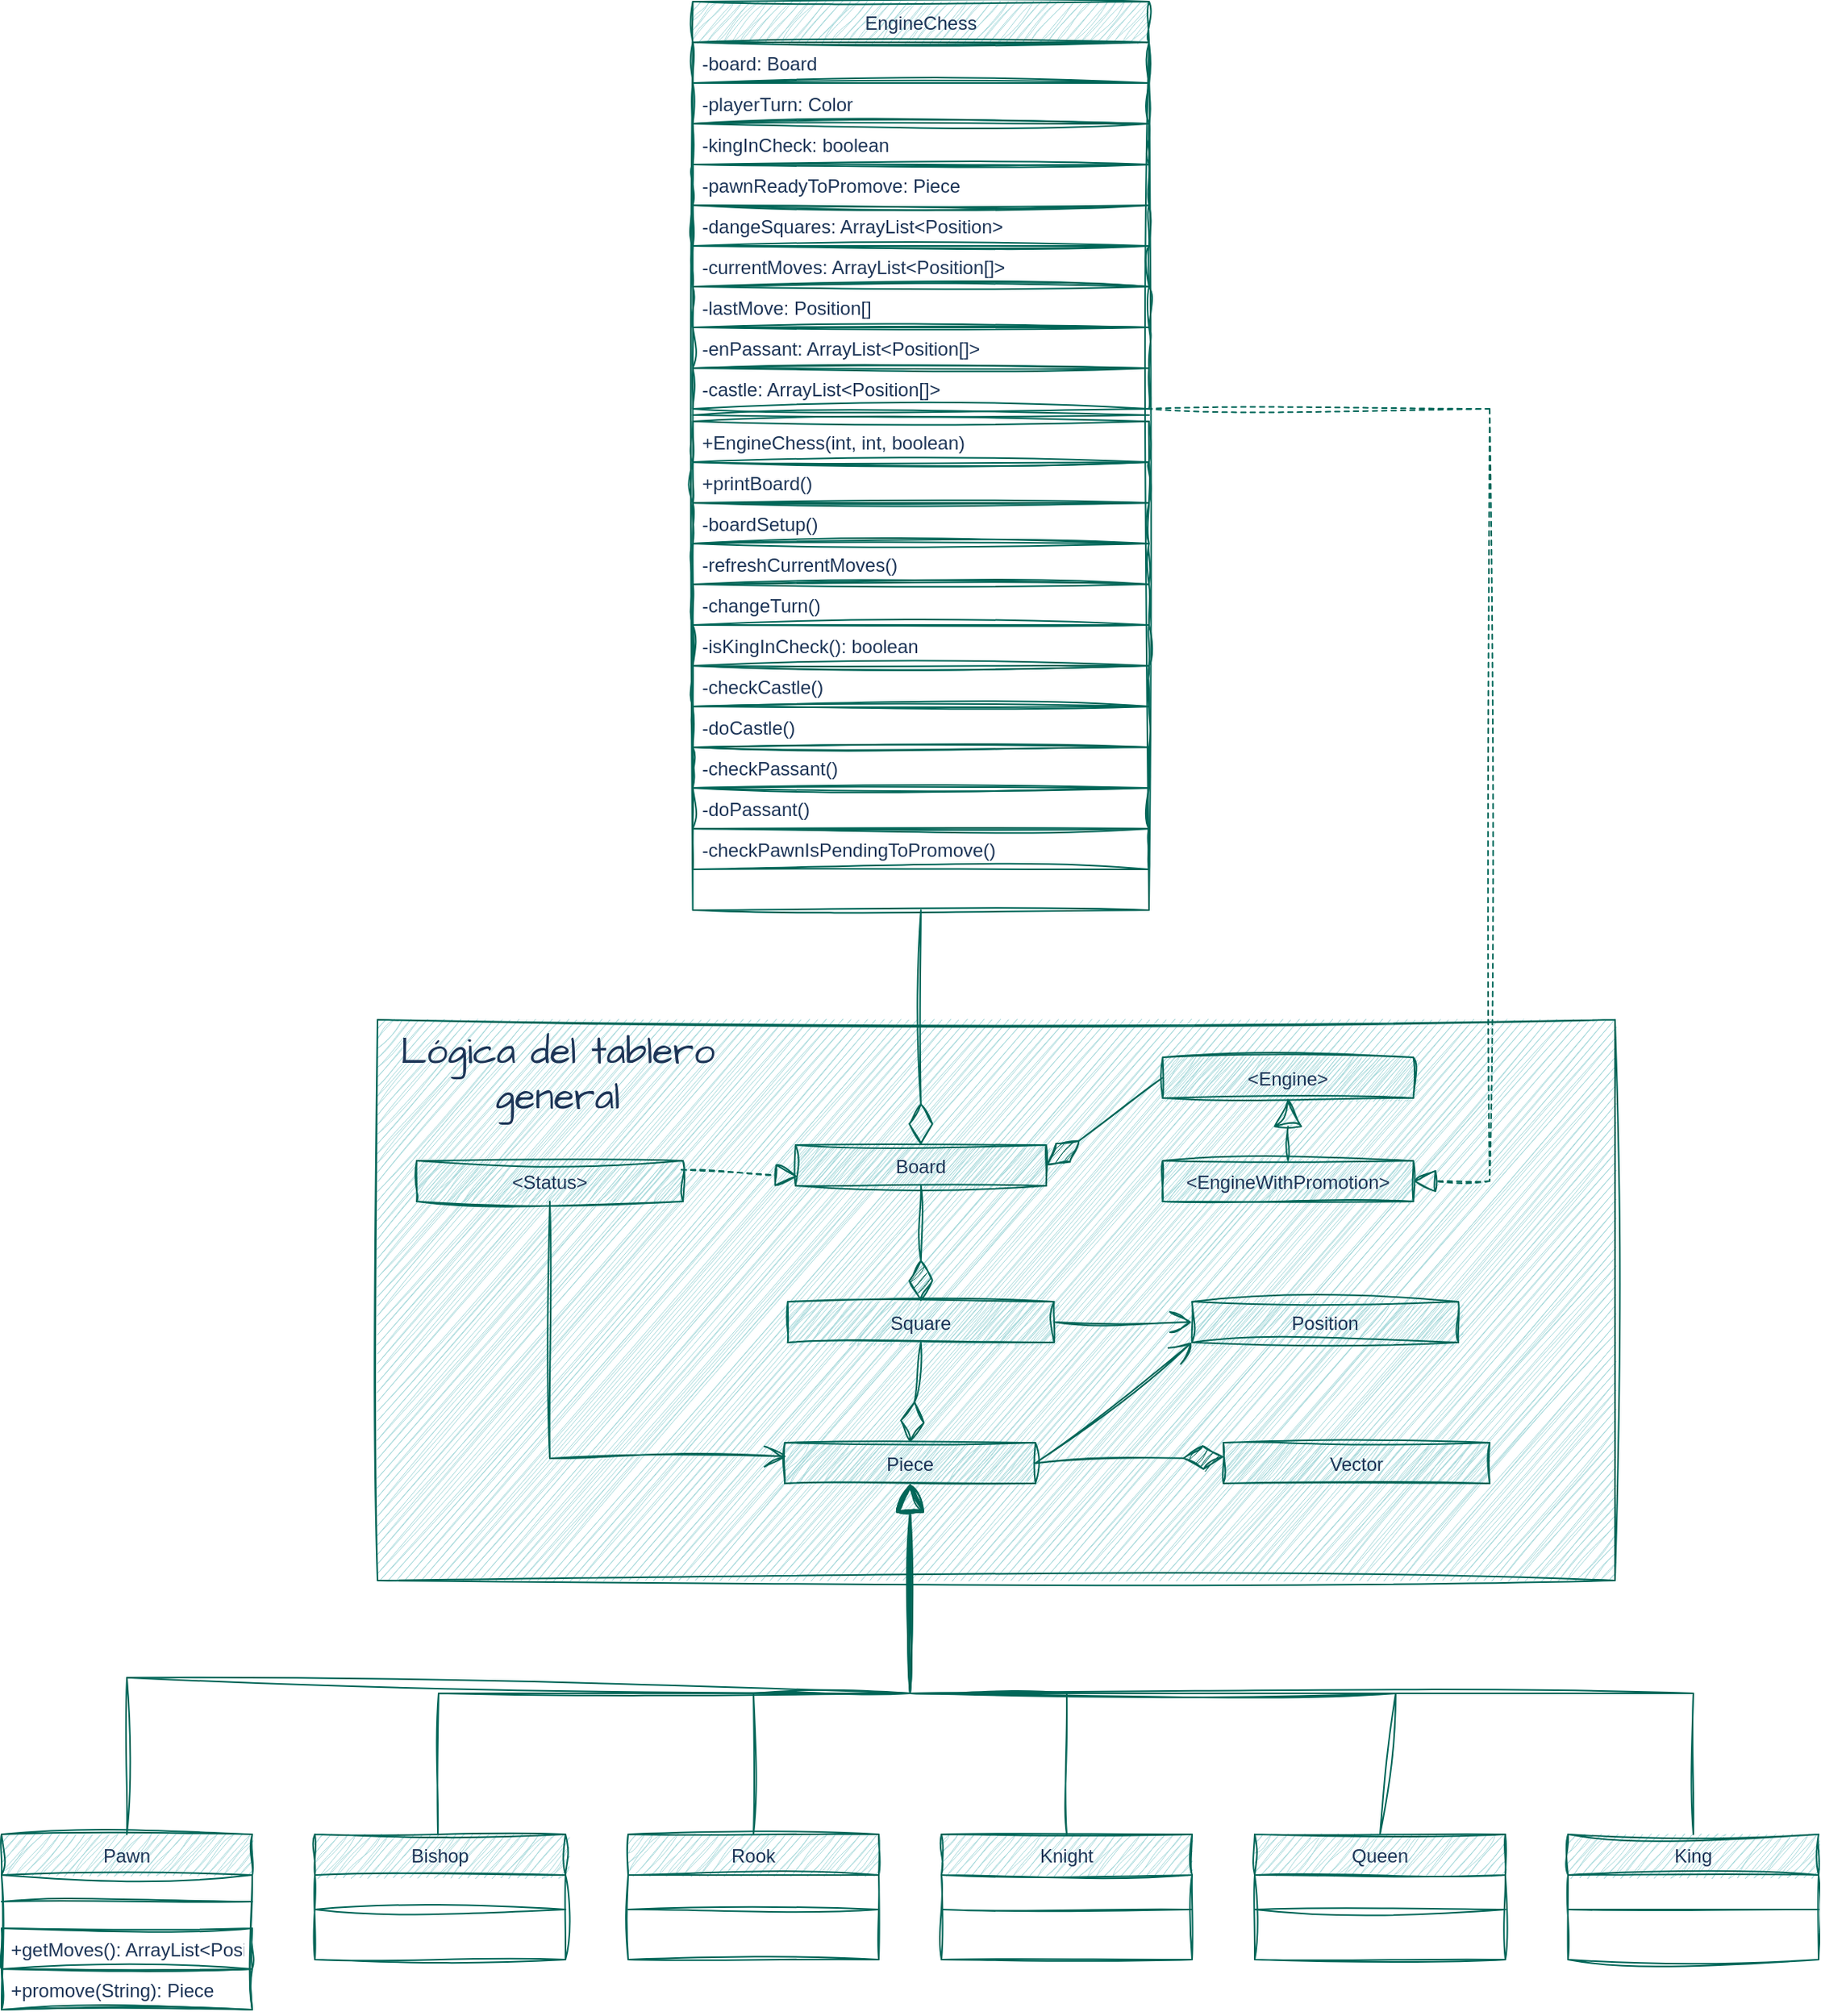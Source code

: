 <mxfile version="24.4.8" type="github">
  <diagram id="C5RBs43oDa-KdzZeNtuy" name="Page-1">
    <mxGraphModel dx="1195" dy="2960" grid="1" gridSize="10" guides="1" tooltips="1" connect="1" arrows="1" fold="1" page="1" pageScale="1" pageWidth="827" pageHeight="1169" math="0" shadow="0">
      <root>
        <mxCell id="WIyWlLk6GJQsqaUBKTNV-0" />
        <mxCell id="WIyWlLk6GJQsqaUBKTNV-1" parent="WIyWlLk6GJQsqaUBKTNV-0" />
        <mxCell id="RRcPQt79kSkmYTHiTDWC-53" value="" style="rounded=0;whiteSpace=wrap;html=1;sketch=1;hachureGap=4;jiggle=2;curveFitting=1;fontFamily=Architects Daughter;fontSource=https%3A%2F%2Ffonts.googleapis.com%2Fcss%3Ffamily%3DArchitects%2BDaughter;labelBackgroundColor=none;fillColor=#A8DADC;strokeColor=#006658;fontColor=#1D3557;" vertex="1" parent="WIyWlLk6GJQsqaUBKTNV-1">
          <mxGeometry x="490" y="-940" width="790" height="358" as="geometry" />
        </mxCell>
        <mxCell id="zkfFHV4jXpPFQw0GAbJ--6" value="Piece" style="swimlane;fontStyle=0;align=center;verticalAlign=top;childLayout=stackLayout;horizontal=1;startSize=26;horizontalStack=0;resizeParent=1;resizeLast=0;collapsible=1;marginBottom=0;rounded=0;shadow=0;strokeWidth=1;labelBackgroundColor=none;fillColor=#A8DADC;strokeColor=#006658;fontColor=#1D3557;sketch=1;curveFitting=1;jiggle=2;" parent="WIyWlLk6GJQsqaUBKTNV-1" vertex="1" collapsed="1">
          <mxGeometry x="750" y="-670" width="160" height="26" as="geometry">
            <mxRectangle x="750" y="-670" width="190" height="268" as="alternateBounds" />
          </mxGeometry>
        </mxCell>
        <mxCell id="30" value="-color: Color" style="text;align=left;verticalAlign=top;spacingLeft=4;spacingRight=4;overflow=hidden;rotatable=0;points=[[0,0.5],[1,0.5]];portConstraint=eastwest;rounded=0;shadow=0;html=0;labelBackgroundColor=none;fontColor=#1D3557;sketch=1;curveFitting=1;jiggle=2;" parent="zkfFHV4jXpPFQw0GAbJ--6" vertex="1">
          <mxGeometry y="26" width="190" height="26" as="geometry" />
        </mxCell>
        <mxCell id="NqPf7y32PGqAoRuXFsSh-2" value="-simbology: String[]" style="text;align=left;verticalAlign=top;spacingLeft=4;spacingRight=4;overflow=hidden;rotatable=0;points=[[0,0.5],[1,0.5]];portConstraint=eastwest;rounded=0;shadow=0;html=0;labelBackgroundColor=none;fontColor=#1D3557;sketch=1;curveFitting=1;jiggle=2;" parent="zkfFHV4jXpPFQw0GAbJ--6" vertex="1">
          <mxGeometry y="52" width="190" height="26" as="geometry" />
        </mxCell>
        <mxCell id="qDr4SndlKKc7MKBFsgg5-56" value="-statusboard: Board" style="text;align=left;verticalAlign=top;spacingLeft=4;spacingRight=4;overflow=hidden;rotatable=0;points=[[0,0.5],[1,0.5]];portConstraint=eastwest;rounded=0;shadow=0;html=0;labelBackgroundColor=none;fontColor=#1D3557;sketch=1;curveFitting=1;jiggle=2;" parent="zkfFHV4jXpPFQw0GAbJ--6" vertex="1">
          <mxGeometry y="78" width="190" height="26" as="geometry" />
        </mxCell>
        <mxCell id="qDr4SndlKKc7MKBFsgg5-57" value="-position: Position" style="text;align=left;verticalAlign=top;spacingLeft=4;spacingRight=4;overflow=hidden;rotatable=0;points=[[0,0.5],[1,0.5]];portConstraint=eastwest;rounded=0;shadow=0;html=0;labelBackgroundColor=none;fontColor=#1D3557;sketch=1;curveFitting=1;jiggle=2;" parent="zkfFHV4jXpPFQw0GAbJ--6" vertex="1">
          <mxGeometry y="104" width="190" height="26" as="geometry" />
        </mxCell>
        <mxCell id="qDr4SndlKKc7MKBFsgg5-58" value="-vectors: ArrayList&lt;Vector&gt;" style="text;align=left;verticalAlign=top;spacingLeft=4;spacingRight=4;overflow=hidden;rotatable=0;points=[[0,0.5],[1,0.5]];portConstraint=eastwest;rounded=0;shadow=0;html=0;labelBackgroundColor=none;fontColor=#1D3557;sketch=1;curveFitting=1;jiggle=2;" parent="zkfFHV4jXpPFQw0GAbJ--6" vertex="1">
          <mxGeometry y="130" width="190" height="26" as="geometry" />
        </mxCell>
        <mxCell id="zkfFHV4jXpPFQw0GAbJ--9" value="" style="line;html=1;strokeWidth=1;align=left;verticalAlign=middle;spacingTop=-1;spacingLeft=3;spacingRight=3;rotatable=0;labelPosition=right;points=[];portConstraint=eastwest;labelBackgroundColor=none;fillColor=#A8DADC;strokeColor=#457B9D;fontColor=#1D3557;sketch=1;curveFitting=1;jiggle=2;" parent="zkfFHV4jXpPFQw0GAbJ--6" vertex="1">
          <mxGeometry y="156" width="190" height="8" as="geometry" />
        </mxCell>
        <mxCell id="epCRdVDOBYEAEhAt-mdH-18" value="-setInitialPosition()" style="text;align=left;verticalAlign=top;spacingLeft=4;spacingRight=4;overflow=hidden;rotatable=0;points=[[0,0.5],[1,0.5]];portConstraint=eastwest;rounded=0;shadow=0;html=0;labelBackgroundColor=none;fontColor=#1D3557;sketch=1;curveFitting=1;jiggle=2;" parent="zkfFHV4jXpPFQw0GAbJ--6" vertex="1">
          <mxGeometry y="164" width="190" height="26" as="geometry" />
        </mxCell>
        <mxCell id="qDr4SndlKKc7MKBFsgg5-60" value="-setPosition()" style="text;align=left;verticalAlign=top;spacingLeft=4;spacingRight=4;overflow=hidden;rotatable=0;points=[[0,0.5],[1,0.5]];portConstraint=eastwest;rounded=0;shadow=0;html=0;labelBackgroundColor=none;fontColor=#1D3557;sketch=1;curveFitting=1;jiggle=2;" parent="zkfFHV4jXpPFQw0GAbJ--6" vertex="1">
          <mxGeometry y="190" width="190" height="26" as="geometry" />
        </mxCell>
        <mxCell id="31" value="-getMoves(): ArrayList&lt;Position&gt;" style="text;align=left;verticalAlign=top;spacingLeft=4;spacingRight=4;overflow=hidden;rotatable=0;points=[[0,0.5],[1,0.5]];portConstraint=eastwest;rounded=0;shadow=0;html=0;labelBackgroundColor=none;fontColor=#1D3557;sketch=1;curveFitting=1;jiggle=2;" parent="zkfFHV4jXpPFQw0GAbJ--6" vertex="1">
          <mxGeometry y="216" width="190" height="26" as="geometry" />
        </mxCell>
        <mxCell id="qDr4SndlKKc7MKBFsgg5-61" value="-toString(): String" style="text;align=left;verticalAlign=top;spacingLeft=4;spacingRight=4;overflow=hidden;rotatable=0;points=[[0,0.5],[1,0.5]];portConstraint=eastwest;rounded=0;shadow=0;html=0;labelBackgroundColor=none;fontColor=#1D3557;sketch=1;curveFitting=1;jiggle=2;" parent="zkfFHV4jXpPFQw0GAbJ--6" vertex="1">
          <mxGeometry y="242" width="190" height="26" as="geometry" />
        </mxCell>
        <mxCell id="zkfFHV4jXpPFQw0GAbJ--13" value="Square" style="swimlane;fontStyle=0;align=center;verticalAlign=top;childLayout=stackLayout;horizontal=1;startSize=26;horizontalStack=0;resizeParent=1;resizeLast=0;collapsible=1;marginBottom=0;rounded=0;shadow=0;strokeWidth=1;labelBackgroundColor=none;fillColor=#A8DADC;strokeColor=#006658;fontColor=#1D3557;sketch=1;curveFitting=1;jiggle=2;" parent="WIyWlLk6GJQsqaUBKTNV-1" vertex="1" collapsed="1">
          <mxGeometry x="751.88" y="-760" width="170" height="26" as="geometry">
            <mxRectangle x="751.88" y="-760" width="230" height="198" as="alternateBounds" />
          </mxGeometry>
        </mxCell>
        <mxCell id="epCRdVDOBYEAEhAt-mdH-3" value="&amp;nbsp;-Position" style="text;html=1;align=left;verticalAlign=middle;whiteSpace=wrap;rounded=0;labelBackgroundColor=none;fontColor=#1D3557;sketch=1;curveFitting=1;jiggle=2;" parent="zkfFHV4jXpPFQw0GAbJ--13" vertex="1">
          <mxGeometry y="26" width="230" height="30" as="geometry" />
        </mxCell>
        <mxCell id="epCRdVDOBYEAEhAt-mdH-4" value="&amp;nbsp;-Piece" style="text;html=1;align=left;verticalAlign=middle;whiteSpace=wrap;rounded=0;labelBackgroundColor=none;fontColor=#1D3557;sketch=1;curveFitting=1;jiggle=2;" parent="zkfFHV4jXpPFQw0GAbJ--13" vertex="1">
          <mxGeometry y="56" width="230" height="30" as="geometry" />
        </mxCell>
        <mxCell id="zkfFHV4jXpPFQw0GAbJ--15" value="" style="line;html=1;strokeWidth=1;align=left;verticalAlign=middle;spacingTop=-1;spacingLeft=3;spacingRight=3;rotatable=0;labelPosition=right;points=[];portConstraint=eastwest;labelBackgroundColor=none;fillColor=#A8DADC;strokeColor=#457B9D;fontColor=#1D3557;sketch=1;curveFitting=1;jiggle=2;" parent="zkfFHV4jXpPFQw0GAbJ--13" vertex="1">
          <mxGeometry y="86" width="230" height="8" as="geometry" />
        </mxCell>
        <mxCell id="NqPf7y32PGqAoRuXFsSh-16" value="-removePiece(): Piece" style="text;align=left;verticalAlign=top;spacingLeft=4;spacingRight=4;overflow=hidden;rotatable=0;points=[[0,0.5],[1,0.5]];portConstraint=eastwest;rounded=0;shadow=0;html=0;labelBackgroundColor=none;fontColor=#1D3557;sketch=1;curveFitting=1;jiggle=2;" parent="zkfFHV4jXpPFQw0GAbJ--13" vertex="1">
          <mxGeometry y="94" width="230" height="26" as="geometry" />
        </mxCell>
        <mxCell id="qDr4SndlKKc7MKBFsgg5-109" value="-colorPieceOccuped(): Color" style="text;align=left;verticalAlign=top;spacingLeft=4;spacingRight=4;overflow=hidden;rotatable=0;points=[[0,0.5],[1,0.5]];portConstraint=eastwest;rounded=0;shadow=0;html=0;labelBackgroundColor=none;fontColor=#1D3557;sketch=1;curveFitting=1;jiggle=2;" parent="zkfFHV4jXpPFQw0GAbJ--13" vertex="1">
          <mxGeometry y="120" width="230" height="26" as="geometry" />
        </mxCell>
        <mxCell id="qDr4SndlKKc7MKBFsgg5-110" value="-getMovesOfPiece(): ArrayList&lt;Position&gt;" style="text;align=left;verticalAlign=top;spacingLeft=4;spacingRight=4;overflow=hidden;rotatable=0;points=[[0,0.5],[1,0.5]];portConstraint=eastwest;rounded=0;shadow=0;html=0;labelBackgroundColor=none;fontColor=#1D3557;sketch=1;curveFitting=1;jiggle=2;" parent="zkfFHV4jXpPFQw0GAbJ--13" vertex="1">
          <mxGeometry y="146" width="230" height="26" as="geometry" />
        </mxCell>
        <mxCell id="29" value="-toString()" style="text;align=left;verticalAlign=top;spacingLeft=4;spacingRight=4;overflow=hidden;rotatable=0;points=[[0,0.5],[1,0.5]];portConstraint=eastwest;rounded=0;shadow=0;html=0;labelBackgroundColor=none;fontColor=#1D3557;sketch=1;curveFitting=1;jiggle=2;" parent="zkfFHV4jXpPFQw0GAbJ--13" vertex="1">
          <mxGeometry y="172" width="230" height="26" as="geometry" />
        </mxCell>
        <mxCell id="zkfFHV4jXpPFQw0GAbJ--17" value="Board" style="swimlane;fontStyle=0;align=center;verticalAlign=top;childLayout=stackLayout;horizontal=1;startSize=26;horizontalStack=0;resizeParent=1;resizeLast=0;collapsible=1;marginBottom=0;rounded=0;shadow=0;strokeWidth=1;labelBackgroundColor=none;fillColor=#A8DADC;strokeColor=#006658;fontColor=#1D3557;sketch=1;curveFitting=1;jiggle=2;" parent="WIyWlLk6GJQsqaUBKTNV-1" vertex="1" collapsed="1">
          <mxGeometry x="756.88" y="-860" width="160" height="26" as="geometry">
            <mxRectangle x="555" y="-820" width="195" height="280" as="alternateBounds" />
          </mxGeometry>
        </mxCell>
        <mxCell id="zkfFHV4jXpPFQw0GAbJ--18" value="-squares: ArrayList&lt;Square&gt;" style="text;align=left;verticalAlign=top;spacingLeft=4;spacingRight=4;overflow=hidden;rotatable=0;points=[[0,0.5],[1,0.5]];portConstraint=eastwest;labelBackgroundColor=none;fontColor=#1D3557;sketch=1;curveFitting=1;jiggle=2;" parent="zkfFHV4jXpPFQw0GAbJ--17" vertex="1">
          <mxGeometry y="26" width="195" height="26" as="geometry" />
        </mxCell>
        <mxCell id="zkfFHV4jXpPFQw0GAbJ--23" value="" style="line;html=1;strokeWidth=1;align=left;verticalAlign=middle;spacingTop=-1;spacingLeft=3;spacingRight=3;rotatable=0;labelPosition=right;points=[];portConstraint=eastwest;labelBackgroundColor=none;fillColor=#A8DADC;strokeColor=#457B9D;fontColor=#1D3557;sketch=1;curveFitting=1;jiggle=2;" parent="zkfFHV4jXpPFQw0GAbJ--17" vertex="1">
          <mxGeometry y="52" width="195" height="8" as="geometry" />
        </mxCell>
        <mxCell id="qDr4SndlKKc7MKBFsgg5-113" value="+whoIsHere(): Color" style="text;align=left;verticalAlign=top;spacingLeft=4;spacingRight=4;overflow=hidden;rotatable=0;points=[[0,0.5],[1,0.5]];portConstraint=eastwest;rounded=0;shadow=0;html=0;labelBackgroundColor=none;fontColor=#1D3557;sketch=1;curveFitting=1;jiggle=2;" parent="zkfFHV4jXpPFQw0GAbJ--17" vertex="1">
          <mxGeometry y="60" width="195" height="26" as="geometry" />
        </mxCell>
        <mxCell id="qDr4SndlKKc7MKBFsgg5-114" value="+hasPosition(): Boolean" style="text;align=left;verticalAlign=top;spacingLeft=4;spacingRight=4;overflow=hidden;rotatable=0;points=[[0,0.5],[1,0.5]];portConstraint=eastwest;rounded=0;shadow=0;html=0;labelBackgroundColor=none;fontColor=#1D3557;sketch=1;curveFitting=1;jiggle=2;" parent="zkfFHV4jXpPFQw0GAbJ--17" vertex="1">
          <mxGeometry y="86" width="195" height="26" as="geometry" />
        </mxCell>
        <mxCell id="18" value="+putPiece()" style="text;align=left;verticalAlign=top;spacingLeft=4;spacingRight=4;overflow=hidden;rotatable=0;points=[[0,0.5],[1,0.5]];portConstraint=eastwest;rounded=0;shadow=0;html=0;labelBackgroundColor=none;fontColor=#1D3557;sketch=1;curveFitting=1;jiggle=2;" parent="zkfFHV4jXpPFQw0GAbJ--17" vertex="1">
          <mxGeometry y="112" width="195" height="26" as="geometry" />
        </mxCell>
        <mxCell id="NqPf7y32PGqAoRuXFsSh-12" value="+getMovesOfPiece(Position)" style="text;align=left;verticalAlign=top;spacingLeft=4;spacingRight=4;overflow=hidden;rotatable=0;points=[[0,0.5],[1,0.5]];portConstraint=eastwest;rounded=0;shadow=0;html=0;labelBackgroundColor=none;fontColor=#1D3557;sketch=1;curveFitting=1;jiggle=2;" parent="zkfFHV4jXpPFQw0GAbJ--17" vertex="1">
          <mxGeometry y="138" width="195" height="26" as="geometry" />
        </mxCell>
        <mxCell id="NqPf7y32PGqAoRuXFsSh-14" value="+movePiece(Position, Position)" style="text;align=left;verticalAlign=top;spacingLeft=4;spacingRight=4;overflow=hidden;rotatable=0;points=[[0,0.5],[1,0.5]];portConstraint=eastwest;rounded=0;shadow=0;html=0;labelBackgroundColor=none;fontColor=#1D3557;sketch=1;curveFitting=1;jiggle=2;" parent="zkfFHV4jXpPFQw0GAbJ--17" vertex="1">
          <mxGeometry y="164" width="195" height="26" as="geometry" />
        </mxCell>
        <mxCell id="17" value="+printBoard()" style="text;align=left;verticalAlign=top;spacingLeft=4;spacingRight=4;overflow=hidden;rotatable=0;points=[[0,0.5],[1,0.5]];portConstraint=eastwest;rounded=0;shadow=0;html=0;labelBackgroundColor=none;fontColor=#1D3557;sketch=1;curveFitting=1;jiggle=2;" parent="zkfFHV4jXpPFQw0GAbJ--17" vertex="1">
          <mxGeometry y="190" width="195" height="26" as="geometry" />
        </mxCell>
        <mxCell id="NqPf7y32PGqAoRuXFsSh-4" value="+getPiece()" style="text;align=left;verticalAlign=top;spacingLeft=4;spacingRight=4;overflow=hidden;rotatable=0;points=[[0,0.5],[1,0.5]];portConstraint=eastwest;rounded=0;shadow=0;html=0;labelBackgroundColor=none;fontColor=#1D3557;sketch=1;curveFitting=1;jiggle=2;" parent="zkfFHV4jXpPFQw0GAbJ--17" vertex="1">
          <mxGeometry y="216" width="195" height="26" as="geometry" />
        </mxCell>
        <mxCell id="NqPf7y32PGqAoRuXFsSh-5" value="+getSquare()" style="text;align=left;verticalAlign=top;spacingLeft=4;spacingRight=4;overflow=hidden;rotatable=0;points=[[0,0.5],[1,0.5]];portConstraint=eastwest;rounded=0;shadow=0;html=0;labelBackgroundColor=none;fontColor=#1D3557;sketch=1;curveFitting=1;jiggle=2;" parent="zkfFHV4jXpPFQw0GAbJ--17" vertex="1">
          <mxGeometry y="242" width="195" height="26" as="geometry" />
        </mxCell>
        <mxCell id="epCRdVDOBYEAEhAt-mdH-19" value="" style="endArrow=diamondThin;endFill=1;endSize=24;html=1;rounded=0;exitX=0.5;exitY=1;exitDx=0;exitDy=0;entryX=0.5;entryY=0;entryDx=0;entryDy=0;labelBackgroundColor=none;strokeColor=#006658;fontColor=default;sketch=1;curveFitting=1;jiggle=2;" parent="WIyWlLk6GJQsqaUBKTNV-1" source="zkfFHV4jXpPFQw0GAbJ--17" target="zkfFHV4jXpPFQw0GAbJ--13" edge="1">
          <mxGeometry width="160" relative="1" as="geometry">
            <mxPoint x="690" y="-260" as="sourcePoint" />
            <mxPoint x="760" y="-190" as="targetPoint" />
          </mxGeometry>
        </mxCell>
        <mxCell id="epCRdVDOBYEAEhAt-mdH-21" value="" style="endArrow=block;endSize=16;endFill=0;html=1;rounded=0;exitX=0.5;exitY=0;exitDx=0;exitDy=0;entryX=0.5;entryY=1;entryDx=0;entryDy=0;labelBackgroundColor=none;strokeColor=#006658;fontColor=default;sketch=1;curveFitting=1;jiggle=2;" parent="WIyWlLk6GJQsqaUBKTNV-1" source="epCRdVDOBYEAEhAt-mdH-30" target="zkfFHV4jXpPFQw0GAbJ--6" edge="1">
          <mxGeometry width="160" relative="1" as="geometry">
            <mxPoint x="580" y="-120" as="sourcePoint" />
            <mxPoint x="750" y="-150" as="targetPoint" />
            <Array as="points">
              <mxPoint x="730" y="-510" />
              <mxPoint x="830" y="-510" />
            </Array>
          </mxGeometry>
        </mxCell>
        <mxCell id="epCRdVDOBYEAEhAt-mdH-22" value="Bishop" style="swimlane;fontStyle=0;align=center;verticalAlign=top;childLayout=stackLayout;horizontal=1;startSize=26;horizontalStack=0;resizeParent=1;resizeLast=0;collapsible=1;marginBottom=0;rounded=0;shadow=0;strokeWidth=1;labelBackgroundColor=none;fillColor=#A8DADC;strokeColor=#006658;fontColor=#1D3557;sketch=1;curveFitting=1;jiggle=2;" parent="WIyWlLk6GJQsqaUBKTNV-1" vertex="1">
          <mxGeometry x="450" y="-420" width="160" height="80" as="geometry">
            <mxRectangle x="130" y="380" width="160" height="26" as="alternateBounds" />
          </mxGeometry>
        </mxCell>
        <mxCell id="epCRdVDOBYEAEhAt-mdH-26" value="" style="line;html=1;strokeWidth=1;align=left;verticalAlign=middle;spacingTop=-1;spacingLeft=3;spacingRight=3;rotatable=0;labelPosition=right;points=[];portConstraint=eastwest;labelBackgroundColor=none;fillColor=#A8DADC;strokeColor=#006658;fontColor=#1D3557;sketch=1;curveFitting=1;jiggle=2;" parent="epCRdVDOBYEAEhAt-mdH-22" vertex="1">
          <mxGeometry y="26" width="160" height="44" as="geometry" />
        </mxCell>
        <mxCell id="epCRdVDOBYEAEhAt-mdH-28" value="Pawn" style="swimlane;fontStyle=0;align=center;verticalAlign=top;childLayout=stackLayout;horizontal=1;startSize=26;horizontalStack=0;resizeParent=1;resizeLast=0;collapsible=1;marginBottom=0;rounded=0;shadow=0;strokeWidth=1;labelBackgroundColor=none;fillColor=#A8DADC;strokeColor=#006658;fontColor=#1D3557;sketch=1;curveFitting=1;jiggle=2;" parent="WIyWlLk6GJQsqaUBKTNV-1" vertex="1">
          <mxGeometry x="250" y="-420" width="160" height="112" as="geometry">
            <mxRectangle x="130" y="380" width="160" height="26" as="alternateBounds" />
          </mxGeometry>
        </mxCell>
        <mxCell id="epCRdVDOBYEAEhAt-mdH-29" value="" style="line;html=1;strokeWidth=1;align=left;verticalAlign=middle;spacingTop=-1;spacingLeft=3;spacingRight=3;rotatable=0;labelPosition=right;points=[];portConstraint=eastwest;labelBackgroundColor=none;fillColor=#A8DADC;strokeColor=#006658;fontColor=#1D3557;sketch=1;curveFitting=1;jiggle=2;" parent="epCRdVDOBYEAEhAt-mdH-28" vertex="1">
          <mxGeometry y="26" width="160" height="34" as="geometry" />
        </mxCell>
        <mxCell id="RRcPQt79kSkmYTHiTDWC-56" value="+getMoves(): ArrayList&lt;Position&gt;" style="text;align=left;verticalAlign=top;spacingLeft=4;spacingRight=4;overflow=hidden;rotatable=0;points=[[0,0.5],[1,0.5]];portConstraint=eastwest;rounded=0;shadow=0;html=0;labelBackgroundColor=none;fontColor=#1D3557;sketch=1;curveFitting=1;jiggle=2;strokeColor=#006658;" vertex="1" parent="epCRdVDOBYEAEhAt-mdH-28">
          <mxGeometry y="60" width="160" height="26" as="geometry" />
        </mxCell>
        <mxCell id="RRcPQt79kSkmYTHiTDWC-57" value="+promove(String): Piece" style="text;align=left;verticalAlign=top;spacingLeft=4;spacingRight=4;overflow=hidden;rotatable=0;points=[[0,0.5],[1,0.5]];portConstraint=eastwest;rounded=0;shadow=0;html=0;labelBackgroundColor=none;fontColor=#1D3557;sketch=1;curveFitting=1;jiggle=2;strokeColor=#006658;" vertex="1" parent="epCRdVDOBYEAEhAt-mdH-28">
          <mxGeometry y="86" width="160" height="26" as="geometry" />
        </mxCell>
        <mxCell id="epCRdVDOBYEAEhAt-mdH-30" value="Rook" style="swimlane;fontStyle=0;align=center;verticalAlign=top;childLayout=stackLayout;horizontal=1;startSize=26;horizontalStack=0;resizeParent=1;resizeLast=0;collapsible=1;marginBottom=0;rounded=0;shadow=0;strokeWidth=1;labelBackgroundColor=none;fillColor=#A8DADC;strokeColor=#006658;fontColor=#1D3557;sketch=1;curveFitting=1;jiggle=2;" parent="WIyWlLk6GJQsqaUBKTNV-1" vertex="1">
          <mxGeometry x="650" y="-420" width="160" height="80" as="geometry">
            <mxRectangle x="130" y="380" width="160" height="26" as="alternateBounds" />
          </mxGeometry>
        </mxCell>
        <mxCell id="epCRdVDOBYEAEhAt-mdH-31" value="" style="line;html=1;strokeWidth=1;align=left;verticalAlign=middle;spacingTop=-1;spacingLeft=3;spacingRight=3;rotatable=0;labelPosition=right;points=[];portConstraint=eastwest;labelBackgroundColor=none;fillColor=#A8DADC;strokeColor=#006658;fontColor=#1D3557;sketch=1;curveFitting=1;jiggle=2;" parent="epCRdVDOBYEAEhAt-mdH-30" vertex="1">
          <mxGeometry y="26" width="160" height="44" as="geometry" />
        </mxCell>
        <mxCell id="epCRdVDOBYEAEhAt-mdH-32" value="Knight" style="swimlane;fontStyle=0;align=center;verticalAlign=top;childLayout=stackLayout;horizontal=1;startSize=26;horizontalStack=0;resizeParent=1;resizeLast=0;collapsible=1;marginBottom=0;rounded=0;shadow=0;strokeWidth=1;labelBackgroundColor=none;fillColor=#A8DADC;strokeColor=#006658;fontColor=#1D3557;sketch=1;curveFitting=1;jiggle=2;" parent="WIyWlLk6GJQsqaUBKTNV-1" vertex="1">
          <mxGeometry x="850" y="-420" width="160" height="80" as="geometry">
            <mxRectangle x="130" y="380" width="160" height="26" as="alternateBounds" />
          </mxGeometry>
        </mxCell>
        <mxCell id="epCRdVDOBYEAEhAt-mdH-33" value="" style="line;html=1;strokeWidth=1;align=left;verticalAlign=middle;spacingTop=-1;spacingLeft=3;spacingRight=3;rotatable=0;labelPosition=right;points=[];portConstraint=eastwest;labelBackgroundColor=none;fillColor=#A8DADC;strokeColor=#006658;fontColor=#1D3557;sketch=1;curveFitting=1;jiggle=2;" parent="epCRdVDOBYEAEhAt-mdH-32" vertex="1">
          <mxGeometry y="26" width="160" height="44" as="geometry" />
        </mxCell>
        <mxCell id="epCRdVDOBYEAEhAt-mdH-36" value="Queen" style="swimlane;fontStyle=0;align=center;verticalAlign=top;childLayout=stackLayout;horizontal=1;startSize=26;horizontalStack=0;resizeParent=1;resizeLast=0;collapsible=1;marginBottom=0;rounded=0;shadow=0;strokeWidth=1;labelBackgroundColor=none;fillColor=#A8DADC;strokeColor=#006658;fontColor=#1D3557;sketch=1;curveFitting=1;jiggle=2;" parent="WIyWlLk6GJQsqaUBKTNV-1" vertex="1">
          <mxGeometry x="1050" y="-420" width="160" height="80" as="geometry">
            <mxRectangle x="130" y="380" width="160" height="26" as="alternateBounds" />
          </mxGeometry>
        </mxCell>
        <mxCell id="epCRdVDOBYEAEhAt-mdH-37" value="" style="line;html=1;strokeWidth=1;align=left;verticalAlign=middle;spacingTop=-1;spacingLeft=3;spacingRight=3;rotatable=0;labelPosition=right;points=[];portConstraint=eastwest;labelBackgroundColor=none;fillColor=#A8DADC;strokeColor=#006658;fontColor=#1D3557;sketch=1;curveFitting=1;jiggle=2;" parent="epCRdVDOBYEAEhAt-mdH-36" vertex="1">
          <mxGeometry y="26" width="160" height="44" as="geometry" />
        </mxCell>
        <mxCell id="epCRdVDOBYEAEhAt-mdH-38" value="King" style="swimlane;fontStyle=0;align=center;verticalAlign=top;childLayout=stackLayout;horizontal=1;startSize=26;horizontalStack=0;resizeParent=1;resizeLast=0;collapsible=1;marginBottom=0;rounded=0;shadow=0;strokeWidth=1;labelBackgroundColor=none;fillColor=#A8DADC;strokeColor=#006658;fontColor=#1D3557;sketch=1;curveFitting=1;jiggle=2;" parent="WIyWlLk6GJQsqaUBKTNV-1" vertex="1">
          <mxGeometry x="1250" y="-420" width="160" height="80" as="geometry">
            <mxRectangle x="130" y="380" width="160" height="26" as="alternateBounds" />
          </mxGeometry>
        </mxCell>
        <mxCell id="epCRdVDOBYEAEhAt-mdH-39" value="" style="line;html=1;strokeWidth=1;align=left;verticalAlign=middle;spacingTop=-1;spacingLeft=3;spacingRight=3;rotatable=0;labelPosition=right;points=[];portConstraint=eastwest;labelBackgroundColor=none;fillColor=#A8DADC;strokeColor=#006658;fontColor=#1D3557;sketch=1;curveFitting=1;jiggle=2;" parent="epCRdVDOBYEAEhAt-mdH-38" vertex="1">
          <mxGeometry y="26" width="160" height="44" as="geometry" />
        </mxCell>
        <mxCell id="epCRdVDOBYEAEhAt-mdH-43" value="" style="endArrow=block;endSize=16;endFill=0;html=1;rounded=0;entryX=0.5;entryY=1;entryDx=0;entryDy=0;exitX=0.5;exitY=0;exitDx=0;exitDy=0;labelBackgroundColor=none;strokeColor=#006658;fontColor=default;sketch=1;curveFitting=1;jiggle=2;" parent="WIyWlLk6GJQsqaUBKTNV-1" source="epCRdVDOBYEAEhAt-mdH-28" target="zkfFHV4jXpPFQw0GAbJ--6" edge="1">
          <mxGeometry width="160" relative="1" as="geometry">
            <mxPoint x="840" y="-80" as="sourcePoint" />
            <mxPoint x="810" y="-180" as="targetPoint" />
            <Array as="points">
              <mxPoint x="330" y="-520" />
              <mxPoint x="830" y="-510" />
            </Array>
          </mxGeometry>
        </mxCell>
        <mxCell id="epCRdVDOBYEAEhAt-mdH-44" value="" style="endArrow=block;endSize=16;endFill=0;html=1;rounded=0;exitX=0.491;exitY=0.003;exitDx=0;exitDy=0;exitPerimeter=0;entryX=0.5;entryY=1;entryDx=0;entryDy=0;labelBackgroundColor=none;strokeColor=#006658;fontColor=default;sketch=1;curveFitting=1;jiggle=2;" parent="WIyWlLk6GJQsqaUBKTNV-1" source="epCRdVDOBYEAEhAt-mdH-22" target="zkfFHV4jXpPFQw0GAbJ--6" edge="1">
          <mxGeometry width="160" relative="1" as="geometry">
            <mxPoint x="500" y="-80" as="sourcePoint" />
            <mxPoint x="780" y="-160" as="targetPoint" />
            <Array as="points">
              <mxPoint x="529" y="-510" />
              <mxPoint x="830" y="-510" />
            </Array>
          </mxGeometry>
        </mxCell>
        <mxCell id="epCRdVDOBYEAEhAt-mdH-45" value="" style="endArrow=block;endSize=16;endFill=0;html=1;rounded=0;exitX=0.5;exitY=0;exitDx=0;exitDy=0;entryX=0.5;entryY=1;entryDx=0;entryDy=0;labelBackgroundColor=none;strokeColor=#006658;fontColor=default;sketch=1;curveFitting=1;jiggle=2;" parent="WIyWlLk6GJQsqaUBKTNV-1" source="epCRdVDOBYEAEhAt-mdH-32" target="zkfFHV4jXpPFQw0GAbJ--6" edge="1">
          <mxGeometry width="160" relative="1" as="geometry">
            <mxPoint x="940" y="-80" as="sourcePoint" />
            <mxPoint x="570" y="-190" as="targetPoint" />
            <Array as="points">
              <mxPoint x="930" y="-510" />
              <mxPoint x="830" y="-510" />
            </Array>
          </mxGeometry>
        </mxCell>
        <mxCell id="epCRdVDOBYEAEhAt-mdH-46" value="" style="endArrow=block;endSize=16;endFill=0;html=1;rounded=0;exitX=0.5;exitY=0;exitDx=0;exitDy=0;entryX=0.5;entryY=1;entryDx=0;entryDy=0;labelBackgroundColor=none;strokeColor=#006658;fontColor=default;sketch=1;curveFitting=1;jiggle=2;" parent="WIyWlLk6GJQsqaUBKTNV-1" source="epCRdVDOBYEAEhAt-mdH-36" target="zkfFHV4jXpPFQw0GAbJ--6" edge="1">
          <mxGeometry width="160" relative="1" as="geometry">
            <mxPoint x="1070" y="-60" as="sourcePoint" />
            <mxPoint x="840" y="-170" as="targetPoint" />
            <Array as="points">
              <mxPoint x="1140" y="-510" />
              <mxPoint x="830" y="-510" />
            </Array>
          </mxGeometry>
        </mxCell>
        <mxCell id="epCRdVDOBYEAEhAt-mdH-47" value="" style="endArrow=block;endSize=16;endFill=0;html=1;rounded=0;exitX=0.5;exitY=0;exitDx=0;exitDy=0;entryX=0.5;entryY=1;entryDx=0;entryDy=0;labelBackgroundColor=none;strokeColor=#006658;fontColor=default;sketch=1;curveFitting=1;jiggle=2;" parent="WIyWlLk6GJQsqaUBKTNV-1" source="epCRdVDOBYEAEhAt-mdH-38" target="zkfFHV4jXpPFQw0GAbJ--6" edge="1">
          <mxGeometry width="160" relative="1" as="geometry">
            <mxPoint x="1260" y="-80" as="sourcePoint" />
            <mxPoint x="840" y="-180" as="targetPoint" />
            <Array as="points">
              <mxPoint x="1330" y="-510" />
              <mxPoint x="830" y="-510" />
            </Array>
          </mxGeometry>
        </mxCell>
        <mxCell id="epCRdVDOBYEAEhAt-mdH-59" value="" style="endArrow=diamondThin;endFill=1;endSize=24;html=1;rounded=0;entryX=0.003;entryY=0.348;entryDx=0;entryDy=0;entryPerimeter=0;exitX=1;exitY=0.504;exitDx=0;exitDy=0;exitPerimeter=0;labelBackgroundColor=none;strokeColor=#006658;fontColor=default;sketch=1;curveFitting=1;jiggle=2;" parent="WIyWlLk6GJQsqaUBKTNV-1" source="zkfFHV4jXpPFQw0GAbJ--9" target="epCRdVDOBYEAEhAt-mdH-62" edge="1">
          <mxGeometry width="160" relative="1" as="geometry">
            <mxPoint x="920" y="-330" as="sourcePoint" />
            <mxPoint x="970" y="-580" as="targetPoint" />
          </mxGeometry>
        </mxCell>
        <mxCell id="epCRdVDOBYEAEhAt-mdH-60" value="Vector" style="swimlane;fontStyle=0;align=center;verticalAlign=top;childLayout=stackLayout;horizontal=1;startSize=26;horizontalStack=0;resizeParent=1;resizeLast=0;collapsible=1;marginBottom=0;rounded=0;shadow=0;strokeWidth=1;labelBackgroundColor=none;fillColor=#A8DADC;strokeColor=#006658;fontColor=#1D3557;sketch=1;curveFitting=1;jiggle=2;" parent="WIyWlLk6GJQsqaUBKTNV-1" vertex="1" collapsed="1">
          <mxGeometry x="1030" y="-670" width="170" height="26" as="geometry">
            <mxRectangle x="780" y="-480" width="160" height="174" as="alternateBounds" />
          </mxGeometry>
        </mxCell>
        <mxCell id="epCRdVDOBYEAEhAt-mdH-61" value="-pointX: int" style="text;align=left;verticalAlign=top;spacingLeft=4;spacingRight=4;overflow=hidden;rotatable=0;points=[[0,0.5],[1,0.5]];portConstraint=eastwest;labelBackgroundColor=none;fontColor=#1D3557;sketch=1;curveFitting=1;jiggle=2;" parent="epCRdVDOBYEAEhAt-mdH-60" vertex="1">
          <mxGeometry y="26" width="160" height="24" as="geometry" />
        </mxCell>
        <mxCell id="epCRdVDOBYEAEhAt-mdH-62" value="&amp;nbsp;-pointY: int&amp;nbsp;" style="text;html=1;align=left;verticalAlign=middle;whiteSpace=wrap;rounded=0;labelBackgroundColor=none;fontColor=#1D3557;sketch=1;curveFitting=1;jiggle=2;" parent="epCRdVDOBYEAEhAt-mdH-60" vertex="1">
          <mxGeometry y="50" width="160" height="30" as="geometry" />
        </mxCell>
        <mxCell id="epCRdVDOBYEAEhAt-mdH-63" value="&amp;nbsp;-magnitude: int" style="text;html=1;align=left;verticalAlign=middle;whiteSpace=wrap;rounded=0;labelBackgroundColor=none;fontColor=#1D3557;sketch=1;curveFitting=1;jiggle=2;" parent="epCRdVDOBYEAEhAt-mdH-60" vertex="1">
          <mxGeometry y="80" width="160" height="30" as="geometry" />
        </mxCell>
        <mxCell id="NqPf7y32PGqAoRuXFsSh-15" value="&amp;nbsp;-largeMove: Boolean" style="text;html=1;align=left;verticalAlign=middle;whiteSpace=wrap;rounded=0;labelBackgroundColor=none;fontColor=#1D3557;sketch=1;curveFitting=1;jiggle=2;" parent="epCRdVDOBYEAEhAt-mdH-60" vertex="1">
          <mxGeometry y="110" width="160" height="18" as="geometry" />
        </mxCell>
        <mxCell id="epCRdVDOBYEAEhAt-mdH-64" value="" style="line;html=1;strokeWidth=1;align=left;verticalAlign=middle;spacingTop=-1;spacingLeft=3;spacingRight=3;rotatable=0;labelPosition=right;points=[];portConstraint=eastwest;labelBackgroundColor=none;fillColor=#A8DADC;strokeColor=#457B9D;fontColor=#1D3557;sketch=1;curveFitting=1;jiggle=2;" parent="epCRdVDOBYEAEhAt-mdH-60" vertex="1">
          <mxGeometry y="128" width="160" height="8" as="geometry" />
        </mxCell>
        <mxCell id="NqPf7y32PGqAoRuXFsSh-0" value="+iterator: Iterator&amp;lt;Position&amp;gt;" style="text;strokeColor=none;fillColor=none;align=left;verticalAlign=top;spacingLeft=4;spacingRight=4;overflow=hidden;rotatable=0;points=[[0,0.5],[1,0.5]];portConstraint=eastwest;whiteSpace=wrap;html=1;labelBackgroundColor=none;fontColor=#1D3557;sketch=1;curveFitting=1;jiggle=2;" parent="epCRdVDOBYEAEhAt-mdH-60" vertex="1">
          <mxGeometry y="136" width="160" height="26" as="geometry" />
        </mxCell>
        <mxCell id="NqPf7y32PGqAoRuXFsSh-1" value="" style="endArrow=diamondThin;endFill=0;endSize=24;html=1;rounded=0;exitX=0.5;exitY=1;exitDx=0;exitDy=0;entryX=0.5;entryY=0;entryDx=0;entryDy=0;labelBackgroundColor=none;strokeColor=#006658;fontColor=default;sketch=1;curveFitting=1;jiggle=2;" parent="WIyWlLk6GJQsqaUBKTNV-1" source="zkfFHV4jXpPFQw0GAbJ--13" target="zkfFHV4jXpPFQw0GAbJ--6" edge="1">
          <mxGeometry width="160" relative="1" as="geometry">
            <mxPoint x="850" y="-480" as="sourcePoint" />
            <mxPoint x="1010" y="-480" as="targetPoint" />
          </mxGeometry>
        </mxCell>
        <mxCell id="0" value="EngineChess" style="swimlane;fontStyle=0;align=center;verticalAlign=top;childLayout=stackLayout;horizontal=1;startSize=26;horizontalStack=0;resizeParent=1;resizeLast=0;collapsible=1;marginBottom=0;rounded=0;shadow=0;strokeWidth=1;labelBackgroundColor=none;fillColor=#A8DADC;strokeColor=#006658;fontColor=#1D3557;sketch=1;curveFitting=1;jiggle=2;" parent="WIyWlLk6GJQsqaUBKTNV-1" vertex="1">
          <mxGeometry x="691.26" y="-1590" width="291.25" height="580" as="geometry">
            <mxRectangle x="756.88" y="-990" width="160" height="146" as="alternateBounds" />
          </mxGeometry>
        </mxCell>
        <mxCell id="1" value="-board: Board" style="text;align=left;verticalAlign=top;spacingLeft=4;spacingRight=4;overflow=hidden;rotatable=0;points=[[0,0.5],[1,0.5]];portConstraint=eastwest;labelBackgroundColor=none;fontColor=#1D3557;sketch=1;curveFitting=1;jiggle=2;strokeColor=#006658;" parent="0" vertex="1">
          <mxGeometry y="26" width="291.25" height="26" as="geometry" />
        </mxCell>
        <mxCell id="qDr4SndlKKc7MKBFsgg5-117" value="-playerTurn: Color" style="text;align=left;verticalAlign=top;spacingLeft=4;spacingRight=4;overflow=hidden;rotatable=0;points=[[0,0.5],[1,0.5]];portConstraint=eastwest;labelBackgroundColor=none;fontColor=#1D3557;sketch=1;curveFitting=1;jiggle=2;strokeColor=#006658;" parent="0" vertex="1">
          <mxGeometry y="52" width="291.25" height="26" as="geometry" />
        </mxCell>
        <mxCell id="RRcPQt79kSkmYTHiTDWC-61" value="-kingInCheck: boolean" style="text;align=left;verticalAlign=top;spacingLeft=4;spacingRight=4;overflow=hidden;rotatable=0;points=[[0,0.5],[1,0.5]];portConstraint=eastwest;labelBackgroundColor=none;fontColor=#1D3557;sketch=1;curveFitting=1;jiggle=2;strokeColor=#006658;" vertex="1" parent="0">
          <mxGeometry y="78" width="291.25" height="26" as="geometry" />
        </mxCell>
        <mxCell id="RRcPQt79kSkmYTHiTDWC-63" value="-pawnReadyToPromove: Piece" style="text;align=left;verticalAlign=top;spacingLeft=4;spacingRight=4;overflow=hidden;rotatable=0;points=[[0,0.5],[1,0.5]];portConstraint=eastwest;labelBackgroundColor=none;fontColor=#1D3557;sketch=1;curveFitting=1;jiggle=2;strokeColor=#006658;" vertex="1" parent="0">
          <mxGeometry y="104" width="291.25" height="26" as="geometry" />
        </mxCell>
        <mxCell id="RRcPQt79kSkmYTHiTDWC-62" value="-dangeSquares: ArrayList&lt;Position&gt;" style="text;align=left;verticalAlign=top;spacingLeft=4;spacingRight=4;overflow=hidden;rotatable=0;points=[[0,0.5],[1,0.5]];portConstraint=eastwest;rounded=0;shadow=0;html=0;labelBackgroundColor=none;fontColor=#1D3557;sketch=1;curveFitting=1;jiggle=2;strokeColor=#006658;" vertex="1" parent="0">
          <mxGeometry y="130" width="291.25" height="26" as="geometry" />
        </mxCell>
        <mxCell id="qDr4SndlKKc7MKBFsgg5-122" value="-currentMoves: ArrayList&lt;Position[]&gt;" style="text;align=left;verticalAlign=top;spacingLeft=4;spacingRight=4;overflow=hidden;rotatable=0;points=[[0,0.5],[1,0.5]];portConstraint=eastwest;rounded=0;shadow=0;html=0;labelBackgroundColor=none;fontColor=#1D3557;sketch=1;curveFitting=1;jiggle=2;strokeColor=#006658;" parent="0" vertex="1">
          <mxGeometry y="156" width="291.25" height="26" as="geometry" />
        </mxCell>
        <mxCell id="RRcPQt79kSkmYTHiTDWC-59" value="-lastMove: Position[]" style="text;align=left;verticalAlign=top;spacingLeft=4;spacingRight=4;overflow=hidden;rotatable=0;points=[[0,0.5],[1,0.5]];portConstraint=eastwest;rounded=0;shadow=0;html=0;labelBackgroundColor=none;fontColor=#1D3557;sketch=1;curveFitting=1;jiggle=2;strokeColor=#006658;" vertex="1" parent="0">
          <mxGeometry y="182" width="291.25" height="26" as="geometry" />
        </mxCell>
        <mxCell id="RRcPQt79kSkmYTHiTDWC-60" value="-enPassant: ArrayList&lt;Position[]&gt;" style="text;align=left;verticalAlign=top;spacingLeft=4;spacingRight=4;overflow=hidden;rotatable=0;points=[[0,0.5],[1,0.5]];portConstraint=eastwest;rounded=0;shadow=0;html=0;labelBackgroundColor=none;fontColor=#1D3557;sketch=1;curveFitting=1;jiggle=2;strokeColor=#006658;" vertex="1" parent="0">
          <mxGeometry y="208" width="291.25" height="26" as="geometry" />
        </mxCell>
        <mxCell id="RRcPQt79kSkmYTHiTDWC-64" value="-castle: ArrayList&lt;Position[]&gt;" style="text;align=left;verticalAlign=top;spacingLeft=4;spacingRight=4;overflow=hidden;rotatable=0;points=[[0,0.5],[1,0.5]];portConstraint=eastwest;rounded=0;shadow=0;html=0;labelBackgroundColor=none;fontColor=#1D3557;sketch=1;curveFitting=1;jiggle=2;strokeColor=#006658;" vertex="1" parent="0">
          <mxGeometry y="234" width="291.25" height="26" as="geometry" />
        </mxCell>
        <mxCell id="2" value="" style="line;html=1;strokeWidth=1;align=left;verticalAlign=middle;spacingTop=-1;spacingLeft=3;spacingRight=3;rotatable=0;labelPosition=right;points=[];portConstraint=eastwest;labelBackgroundColor=none;fillColor=#A8DADC;strokeColor=#006658;fontColor=#1D3557;sketch=1;curveFitting=1;jiggle=2;" parent="0" vertex="1">
          <mxGeometry y="260" width="291.25" height="8" as="geometry" />
        </mxCell>
        <mxCell id="RRcPQt79kSkmYTHiTDWC-65" value="+EngineChess(int, int, boolean)" style="text;align=left;verticalAlign=top;spacingLeft=4;spacingRight=4;overflow=hidden;rotatable=0;points=[[0,0.5],[1,0.5]];portConstraint=eastwest;rounded=0;shadow=0;html=0;labelBackgroundColor=none;fontColor=#1D3557;sketch=1;curveFitting=1;jiggle=2;strokeColor=#006658;" vertex="1" parent="0">
          <mxGeometry y="268" width="291.25" height="26" as="geometry" />
        </mxCell>
        <mxCell id="RRcPQt79kSkmYTHiTDWC-80" value="+printBoard()" style="text;align=left;verticalAlign=top;spacingLeft=4;spacingRight=4;overflow=hidden;rotatable=0;points=[[0,0.5],[1,0.5]];portConstraint=eastwest;rounded=0;shadow=0;html=0;labelBackgroundColor=none;fontColor=#1D3557;sketch=1;curveFitting=1;jiggle=2;strokeColor=#006658;" vertex="1" parent="0">
          <mxGeometry y="294" width="291.25" height="26" as="geometry" />
        </mxCell>
        <mxCell id="RRcPQt79kSkmYTHiTDWC-66" value="-boardSetup()" style="text;align=left;verticalAlign=top;spacingLeft=4;spacingRight=4;overflow=hidden;rotatable=0;points=[[0,0.5],[1,0.5]];portConstraint=eastwest;rounded=0;shadow=0;html=0;labelBackgroundColor=none;fontColor=#1D3557;sketch=1;curveFitting=1;jiggle=2;strokeColor=#006658;" vertex="1" parent="0">
          <mxGeometry y="320" width="291.25" height="26" as="geometry" />
        </mxCell>
        <mxCell id="RRcPQt79kSkmYTHiTDWC-67" value="-refreshCurrentMoves()" style="text;align=left;verticalAlign=top;spacingLeft=4;spacingRight=4;overflow=hidden;rotatable=0;points=[[0,0.5],[1,0.5]];portConstraint=eastwest;rounded=0;shadow=0;html=0;labelBackgroundColor=none;fontColor=#1D3557;sketch=1;curveFitting=1;jiggle=2;strokeColor=#006658;" vertex="1" parent="0">
          <mxGeometry y="346" width="291.25" height="26" as="geometry" />
        </mxCell>
        <mxCell id="RRcPQt79kSkmYTHiTDWC-73" value="-changeTurn()" style="text;align=left;verticalAlign=top;spacingLeft=4;spacingRight=4;overflow=hidden;rotatable=0;points=[[0,0.5],[1,0.5]];portConstraint=eastwest;rounded=0;shadow=0;html=0;labelBackgroundColor=none;fontColor=#1D3557;sketch=1;curveFitting=1;jiggle=2;strokeColor=#006658;" vertex="1" parent="0">
          <mxGeometry y="372" width="291.25" height="26" as="geometry" />
        </mxCell>
        <mxCell id="RRcPQt79kSkmYTHiTDWC-72" value="-isKingInCheck(): boolean " style="text;align=left;verticalAlign=top;spacingLeft=4;spacingRight=4;overflow=hidden;rotatable=0;points=[[0,0.5],[1,0.5]];portConstraint=eastwest;rounded=0;shadow=0;html=0;labelBackgroundColor=none;fontColor=#1D3557;sketch=1;curveFitting=1;jiggle=2;strokeColor=#006658;" vertex="1" parent="0">
          <mxGeometry y="398" width="291.25" height="26" as="geometry" />
        </mxCell>
        <mxCell id="RRcPQt79kSkmYTHiTDWC-74" value="-checkCastle()  " style="text;align=left;verticalAlign=top;spacingLeft=4;spacingRight=4;overflow=hidden;rotatable=0;points=[[0,0.5],[1,0.5]];portConstraint=eastwest;rounded=0;shadow=0;html=0;labelBackgroundColor=none;fontColor=#1D3557;sketch=1;curveFitting=1;jiggle=2;strokeColor=#006658;" vertex="1" parent="0">
          <mxGeometry y="424" width="291.25" height="26" as="geometry" />
        </mxCell>
        <mxCell id="RRcPQt79kSkmYTHiTDWC-75" value="-doCastle()  " style="text;align=left;verticalAlign=top;spacingLeft=4;spacingRight=4;overflow=hidden;rotatable=0;points=[[0,0.5],[1,0.5]];portConstraint=eastwest;rounded=0;shadow=0;html=0;labelBackgroundColor=none;fontColor=#1D3557;sketch=1;curveFitting=1;jiggle=2;strokeColor=#006658;" vertex="1" parent="0">
          <mxGeometry y="450" width="291.25" height="26" as="geometry" />
        </mxCell>
        <mxCell id="RRcPQt79kSkmYTHiTDWC-76" value="-checkPassant()  " style="text;align=left;verticalAlign=top;spacingLeft=4;spacingRight=4;overflow=hidden;rotatable=0;points=[[0,0.5],[1,0.5]];portConstraint=eastwest;rounded=0;shadow=0;html=0;labelBackgroundColor=none;fontColor=#1D3557;sketch=1;curveFitting=1;jiggle=2;strokeColor=#006658;" vertex="1" parent="0">
          <mxGeometry y="476" width="291.25" height="26" as="geometry" />
        </mxCell>
        <mxCell id="RRcPQt79kSkmYTHiTDWC-77" value="-doPassant()  " style="text;align=left;verticalAlign=top;spacingLeft=4;spacingRight=4;overflow=hidden;rotatable=0;points=[[0,0.5],[1,0.5]];portConstraint=eastwest;rounded=0;shadow=0;html=0;labelBackgroundColor=none;fontColor=#1D3557;sketch=1;curveFitting=1;jiggle=2;strokeColor=#006658;" vertex="1" parent="0">
          <mxGeometry y="502" width="291.25" height="26" as="geometry" />
        </mxCell>
        <mxCell id="RRcPQt79kSkmYTHiTDWC-78" value="-checkPawnIsPendingToPromove()  " style="text;align=left;verticalAlign=top;spacingLeft=4;spacingRight=4;overflow=hidden;rotatable=0;points=[[0,0.5],[1,0.5]];portConstraint=eastwest;rounded=0;shadow=0;html=0;labelBackgroundColor=none;fontColor=#1D3557;sketch=1;curveFitting=1;jiggle=2;strokeColor=#006658;" vertex="1" parent="0">
          <mxGeometry y="528" width="291.25" height="26" as="geometry" />
        </mxCell>
        <mxCell id="34" value="Position" style="swimlane;fontStyle=0;align=center;verticalAlign=top;childLayout=stackLayout;horizontal=1;startSize=26;horizontalStack=0;resizeParent=1;resizeLast=0;collapsible=1;marginBottom=0;rounded=0;shadow=0;strokeWidth=1;labelBackgroundColor=none;fillColor=#A8DADC;strokeColor=#006658;fontColor=#1D3557;sketch=1;curveFitting=1;jiggle=2;" parent="WIyWlLk6GJQsqaUBKTNV-1" vertex="1" collapsed="1">
          <mxGeometry x="1010" y="-760" width="170" height="26" as="geometry">
            <mxRectangle x="770" y="-750" width="200" height="198" as="alternateBounds" />
          </mxGeometry>
        </mxCell>
        <mxCell id="35" value="-posX: int" style="text;html=1;align=left;verticalAlign=middle;whiteSpace=wrap;rounded=0;labelBackgroundColor=none;fontColor=#1D3557;sketch=1;curveFitting=1;jiggle=2;" parent="34" vertex="1">
          <mxGeometry y="26" width="200" height="30" as="geometry" />
        </mxCell>
        <mxCell id="41" value="&amp;nbsp;-posY: int" style="text;html=1;align=left;verticalAlign=middle;whiteSpace=wrap;rounded=0;labelBackgroundColor=none;fontColor=#1D3557;sketch=1;curveFitting=1;jiggle=2;" parent="34" vertex="1">
          <mxGeometry y="56" width="200" height="30" as="geometry" />
        </mxCell>
        <mxCell id="37" value="" style="line;html=1;strokeWidth=1;align=left;verticalAlign=middle;spacingTop=-1;spacingLeft=3;spacingRight=3;rotatable=0;labelPosition=right;points=[];portConstraint=eastwest;labelBackgroundColor=none;fillColor=#A8DADC;strokeColor=#457B9D;fontColor=#1D3557;sketch=1;curveFitting=1;jiggle=2;" parent="34" vertex="1">
          <mxGeometry y="86" width="200" height="8" as="geometry" />
        </mxCell>
        <mxCell id="38" value="-isEqual(Position): boolean" style="text;align=left;verticalAlign=top;spacingLeft=4;spacingRight=4;overflow=hidden;rotatable=0;points=[[0,0.5],[1,0.5]];portConstraint=eastwest;rounded=0;shadow=0;html=0;labelBackgroundColor=none;fontColor=#1D3557;sketch=1;curveFitting=1;jiggle=2;" parent="34" vertex="1">
          <mxGeometry y="94" width="200" height="26" as="geometry" />
        </mxCell>
        <mxCell id="qDr4SndlKKc7MKBFsgg5-100" value="-increaseBy(int, int): Position" style="text;align=left;verticalAlign=top;spacingLeft=4;spacingRight=4;overflow=hidden;rotatable=0;points=[[0,0.5],[1,0.5]];portConstraint=eastwest;rounded=0;shadow=0;html=0;labelBackgroundColor=none;fontColor=#1D3557;sketch=1;curveFitting=1;jiggle=2;" parent="34" vertex="1">
          <mxGeometry y="120" width="200" height="26" as="geometry" />
        </mxCell>
        <mxCell id="39" value="-toString()" style="text;align=left;verticalAlign=top;spacingLeft=4;spacingRight=4;overflow=hidden;rotatable=0;points=[[0,0.5],[1,0.5]];portConstraint=eastwest;rounded=0;shadow=0;html=0;labelBackgroundColor=none;fontColor=#1D3557;sketch=1;curveFitting=1;jiggle=2;" parent="34" vertex="1">
          <mxGeometry y="146" width="200" height="26" as="geometry" />
        </mxCell>
        <mxCell id="qDr4SndlKKc7MKBFsgg5-101" value="-toString()" style="text;align=left;verticalAlign=top;spacingLeft=4;spacingRight=4;overflow=hidden;rotatable=0;points=[[0,0.5],[1,0.5]];portConstraint=eastwest;rounded=0;shadow=0;html=0;labelBackgroundColor=none;fontColor=#1D3557;sketch=1;curveFitting=1;jiggle=2;" parent="34" vertex="1">
          <mxGeometry y="172" width="200" height="26" as="geometry" />
        </mxCell>
        <mxCell id="45" value="&lt;Status&gt;" style="swimlane;fontStyle=0;align=center;verticalAlign=top;childLayout=stackLayout;horizontal=1;startSize=26;horizontalStack=0;resizeParent=1;resizeLast=0;collapsible=1;marginBottom=0;rounded=0;shadow=0;strokeWidth=1;labelBackgroundColor=none;fillColor=#A8DADC;strokeColor=#006658;fontColor=#1D3557;sketch=1;curveFitting=1;jiggle=2;" parent="WIyWlLk6GJQsqaUBKTNV-1" vertex="1" collapsed="1">
          <mxGeometry x="515" y="-850" width="170" height="26" as="geometry">
            <mxRectangle x="330" y="-790" width="160" height="176" as="alternateBounds" />
          </mxGeometry>
        </mxCell>
        <mxCell id="48" value="" style="line;html=1;strokeWidth=1;align=left;verticalAlign=middle;spacingTop=-1;spacingLeft=3;spacingRight=3;rotatable=0;labelPosition=right;points=[];portConstraint=eastwest;labelBackgroundColor=none;fillColor=#A8DADC;strokeColor=#457B9D;fontColor=#1D3557;sketch=1;curveFitting=1;jiggle=2;" parent="45" vertex="1">
          <mxGeometry y="26" width="160" height="8" as="geometry" />
        </mxCell>
        <mxCell id="50" value="+whoIsHere(): Color" style="text;align=left;verticalAlign=top;spacingLeft=4;spacingRight=4;overflow=hidden;rotatable=0;points=[[0,0.5],[1,0.5]];portConstraint=eastwest;rounded=0;shadow=0;html=0;labelBackgroundColor=none;fontColor=#1D3557;sketch=1;curveFitting=1;jiggle=2;" parent="45" vertex="1">
          <mxGeometry y="34" width="160" height="26" as="geometry" />
        </mxCell>
        <mxCell id="53" value="+hasPosition(): Boolean" style="text;align=left;verticalAlign=top;spacingLeft=4;spacingRight=4;overflow=hidden;rotatable=0;points=[[0,0.5],[1,0.5]];portConstraint=eastwest;rounded=0;shadow=0;html=0;labelBackgroundColor=none;fontColor=#1D3557;sketch=1;curveFitting=1;jiggle=2;" parent="45" vertex="1">
          <mxGeometry y="60" width="160" height="26" as="geometry" />
        </mxCell>
        <mxCell id="qDr4SndlKKc7MKBFsgg5-107" value="" style="endArrow=block;dashed=1;endFill=0;endSize=12;html=1;rounded=0;entryX=0.009;entryY=0.77;entryDx=0;entryDy=0;entryPerimeter=0;exitX=0.994;exitY=0.223;exitDx=0;exitDy=0;exitPerimeter=0;labelBackgroundColor=none;strokeColor=#006658;fontColor=default;sketch=1;curveFitting=1;jiggle=2;" parent="WIyWlLk6GJQsqaUBKTNV-1" source="48" target="zkfFHV4jXpPFQw0GAbJ--23" edge="1">
          <mxGeometry width="160" relative="1" as="geometry">
            <mxPoint x="640" y="-356.29" as="sourcePoint" />
            <mxPoint x="800" y="-356.29" as="targetPoint" />
          </mxGeometry>
        </mxCell>
        <mxCell id="qDr4SndlKKc7MKBFsgg5-108" value="" style="endArrow=open;endFill=1;endSize=12;html=1;rounded=0;exitX=0.5;exitY=1;exitDx=0;exitDy=0;entryX=0.007;entryY=0.336;entryDx=0;entryDy=0;entryPerimeter=0;labelBackgroundColor=none;strokeColor=#006658;fontColor=default;sketch=1;curveFitting=1;jiggle=2;" parent="WIyWlLk6GJQsqaUBKTNV-1" source="45" target="zkfFHV4jXpPFQw0GAbJ--9" edge="1">
          <mxGeometry width="160" relative="1" as="geometry">
            <mxPoint x="590" y="-210" as="sourcePoint" />
            <mxPoint x="770" y="80" as="targetPoint" />
            <Array as="points">
              <mxPoint x="600" y="-660" />
            </Array>
          </mxGeometry>
        </mxCell>
        <mxCell id="qDr4SndlKKc7MKBFsgg5-116" value="" style="endArrow=diamondThin;endFill=0;endSize=24;html=1;rounded=0;entryX=0.5;entryY=0;entryDx=0;entryDy=0;exitX=0.5;exitY=1;exitDx=0;exitDy=0;labelBackgroundColor=none;strokeColor=#006658;fontColor=default;sketch=1;curveFitting=1;jiggle=2;" parent="WIyWlLk6GJQsqaUBKTNV-1" source="0" target="zkfFHV4jXpPFQw0GAbJ--17" edge="1">
          <mxGeometry width="160" relative="1" as="geometry">
            <mxPoint x="950" y="-670" as="sourcePoint" />
            <mxPoint x="900" y="-620" as="targetPoint" />
          </mxGeometry>
        </mxCell>
        <mxCell id="RRcPQt79kSkmYTHiTDWC-54" value="Lógica del tablero general" style="text;html=1;align=center;verticalAlign=middle;whiteSpace=wrap;rounded=0;fontFamily=Architects Daughter;fontSource=https%3A%2F%2Ffonts.googleapis.com%2Fcss%3Ffamily%3DArchitects%2BDaughter;strokeWidth=1;fontSize=24;labelBackgroundColor=none;fontColor=#1D3557;strokeColor=none;" vertex="1" parent="WIyWlLk6GJQsqaUBKTNV-1">
          <mxGeometry x="480" y="-920" width="250" height="30" as="geometry" />
        </mxCell>
        <mxCell id="RRcPQt79kSkmYTHiTDWC-82" value="&lt;Engine&gt;" style="swimlane;fontStyle=0;align=center;verticalAlign=top;childLayout=stackLayout;horizontal=1;startSize=26;horizontalStack=0;resizeParent=1;resizeLast=0;collapsible=1;marginBottom=0;rounded=0;shadow=0;strokeWidth=1;labelBackgroundColor=none;fillColor=#A8DADC;strokeColor=#006658;fontColor=#1D3557;sketch=1;curveFitting=1;jiggle=2;" vertex="1" collapsed="1" parent="WIyWlLk6GJQsqaUBKTNV-1">
          <mxGeometry x="991.25" y="-916" width="160" height="26" as="geometry">
            <mxRectangle x="950" y="-890" width="195" height="60" as="alternateBounds" />
          </mxGeometry>
        </mxCell>
        <mxCell id="RRcPQt79kSkmYTHiTDWC-84" value="" style="line;html=1;strokeWidth=1;align=left;verticalAlign=middle;spacingTop=-1;spacingLeft=3;spacingRight=3;rotatable=0;labelPosition=right;points=[];portConstraint=eastwest;labelBackgroundColor=none;fillColor=#A8DADC;strokeColor=#457B9D;fontColor=#1D3557;sketch=1;curveFitting=1;jiggle=2;" vertex="1" parent="RRcPQt79kSkmYTHiTDWC-82">
          <mxGeometry y="26" width="195" height="8" as="geometry" />
        </mxCell>
        <mxCell id="RRcPQt79kSkmYTHiTDWC-94" value="" style="endArrow=block;endSize=16;endFill=0;html=1;rounded=0;sketch=1;hachureGap=4;jiggle=2;curveFitting=1;strokeColor=#006658;fontFamily=Architects Daughter;fontSource=https%3A%2F%2Ffonts.googleapis.com%2Fcss%3Ffamily%3DArchitects%2BDaughter;fontColor=#1D3557;fillColor=#A8DADC;exitX=0.5;exitY=0;exitDx=0;exitDy=0;entryX=0.5;entryY=1;entryDx=0;entryDy=0;" edge="1" parent="WIyWlLk6GJQsqaUBKTNV-1" source="RRcPQt79kSkmYTHiTDWC-96" target="RRcPQt79kSkmYTHiTDWC-82">
          <mxGeometry width="160" relative="1" as="geometry">
            <mxPoint x="980" y="-1000" as="sourcePoint" />
            <mxPoint x="1140" y="-1000" as="targetPoint" />
          </mxGeometry>
        </mxCell>
        <mxCell id="RRcPQt79kSkmYTHiTDWC-95" value="" style="endArrow=diamondThin;endFill=1;endSize=24;html=1;rounded=0;exitX=0;exitY=0.5;exitDx=0;exitDy=0;entryX=1;entryY=0.5;entryDx=0;entryDy=0;labelBackgroundColor=none;strokeColor=#006658;fontColor=default;sketch=1;curveFitting=1;jiggle=2;" edge="1" parent="WIyWlLk6GJQsqaUBKTNV-1" source="RRcPQt79kSkmYTHiTDWC-82" target="zkfFHV4jXpPFQw0GAbJ--17">
          <mxGeometry width="160" relative="1" as="geometry">
            <mxPoint x="847" y="-824" as="sourcePoint" />
            <mxPoint x="847" y="-750" as="targetPoint" />
          </mxGeometry>
        </mxCell>
        <mxCell id="RRcPQt79kSkmYTHiTDWC-96" value="&lt;EngineWithPromotion&gt;" style="swimlane;fontStyle=0;align=center;verticalAlign=top;childLayout=stackLayout;horizontal=1;startSize=26;horizontalStack=0;resizeParent=1;resizeLast=0;collapsible=1;marginBottom=0;rounded=0;shadow=0;strokeWidth=1;labelBackgroundColor=none;fillColor=#A8DADC;strokeColor=#006658;fontColor=#1D3557;sketch=1;curveFitting=1;jiggle=2;" vertex="1" collapsed="1" parent="WIyWlLk6GJQsqaUBKTNV-1">
          <mxGeometry x="991.25" y="-850" width="160" height="26" as="geometry">
            <mxRectangle x="950" y="-890" width="195" height="60" as="alternateBounds" />
          </mxGeometry>
        </mxCell>
        <mxCell id="RRcPQt79kSkmYTHiTDWC-97" value="" style="line;html=1;strokeWidth=1;align=left;verticalAlign=middle;spacingTop=-1;spacingLeft=3;spacingRight=3;rotatable=0;labelPosition=right;points=[];portConstraint=eastwest;labelBackgroundColor=none;fillColor=#A8DADC;strokeColor=#457B9D;fontColor=#1D3557;sketch=1;curveFitting=1;jiggle=2;" vertex="1" parent="RRcPQt79kSkmYTHiTDWC-96">
          <mxGeometry y="26" width="195" height="8" as="geometry" />
        </mxCell>
        <mxCell id="RRcPQt79kSkmYTHiTDWC-98" value="" style="endArrow=block;dashed=1;endFill=0;endSize=12;html=1;rounded=0;entryX=1;entryY=0.5;entryDx=0;entryDy=0;labelBackgroundColor=none;strokeColor=#006658;fontColor=default;sketch=1;curveFitting=1;jiggle=2;exitX=0.996;exitY=0;exitDx=0;exitDy=0;exitPerimeter=0;" edge="1" parent="WIyWlLk6GJQsqaUBKTNV-1" source="2" target="RRcPQt79kSkmYTHiTDWC-96">
          <mxGeometry width="160" relative="1" as="geometry">
            <mxPoint x="1030" y="-1520" as="sourcePoint" />
            <mxPoint x="1167" y="-1006" as="targetPoint" />
            <Array as="points">
              <mxPoint x="1200" y="-1330" />
              <mxPoint x="1200" y="-837" />
            </Array>
          </mxGeometry>
        </mxCell>
        <mxCell id="RRcPQt79kSkmYTHiTDWC-99" value="" style="endArrow=open;endFill=1;endSize=12;html=1;rounded=0;entryX=0;entryY=0.5;entryDx=0;entryDy=0;labelBackgroundColor=none;strokeColor=#006658;fontColor=default;sketch=1;curveFitting=1;jiggle=2;exitX=1;exitY=0.5;exitDx=0;exitDy=0;" edge="1" parent="WIyWlLk6GJQsqaUBKTNV-1" source="zkfFHV4jXpPFQw0GAbJ--13" target="34">
          <mxGeometry width="160" relative="1" as="geometry">
            <mxPoint x="921.88" y="-880" as="sourcePoint" />
            <mxPoint x="1072.88" y="-717" as="targetPoint" />
            <Array as="points" />
          </mxGeometry>
        </mxCell>
        <mxCell id="RRcPQt79kSkmYTHiTDWC-100" value="" style="endArrow=open;endFill=1;endSize=12;html=1;rounded=0;labelBackgroundColor=none;strokeColor=#006658;fontColor=default;sketch=1;curveFitting=1;jiggle=2;exitX=1;exitY=0.5;exitDx=0;exitDy=0;entryX=0;entryY=1;entryDx=0;entryDy=0;" edge="1" parent="WIyWlLk6GJQsqaUBKTNV-1" source="zkfFHV4jXpPFQw0GAbJ--6" target="34">
          <mxGeometry width="160" relative="1" as="geometry">
            <mxPoint x="894.51" y="-687" as="sourcePoint" />
            <mxPoint x="982.51" y="-687" as="targetPoint" />
            <Array as="points" />
          </mxGeometry>
        </mxCell>
      </root>
    </mxGraphModel>
  </diagram>
</mxfile>